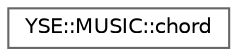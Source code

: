 digraph "Graphical Class Hierarchy"
{
 // LATEX_PDF_SIZE
  bgcolor="transparent";
  edge [fontname=Helvetica,fontsize=10,labelfontname=Helvetica,labelfontsize=10];
  node [fontname=Helvetica,fontsize=10,shape=box,height=0.2,width=0.4];
  rankdir="LR";
  Node0 [id="Node000000",label="YSE::MUSIC::chord",height=0.2,width=0.4,color="grey40", fillcolor="white", style="filled",URL="$class_y_s_e_1_1_m_u_s_i_c_1_1chord.html",tooltip=" "];
}
